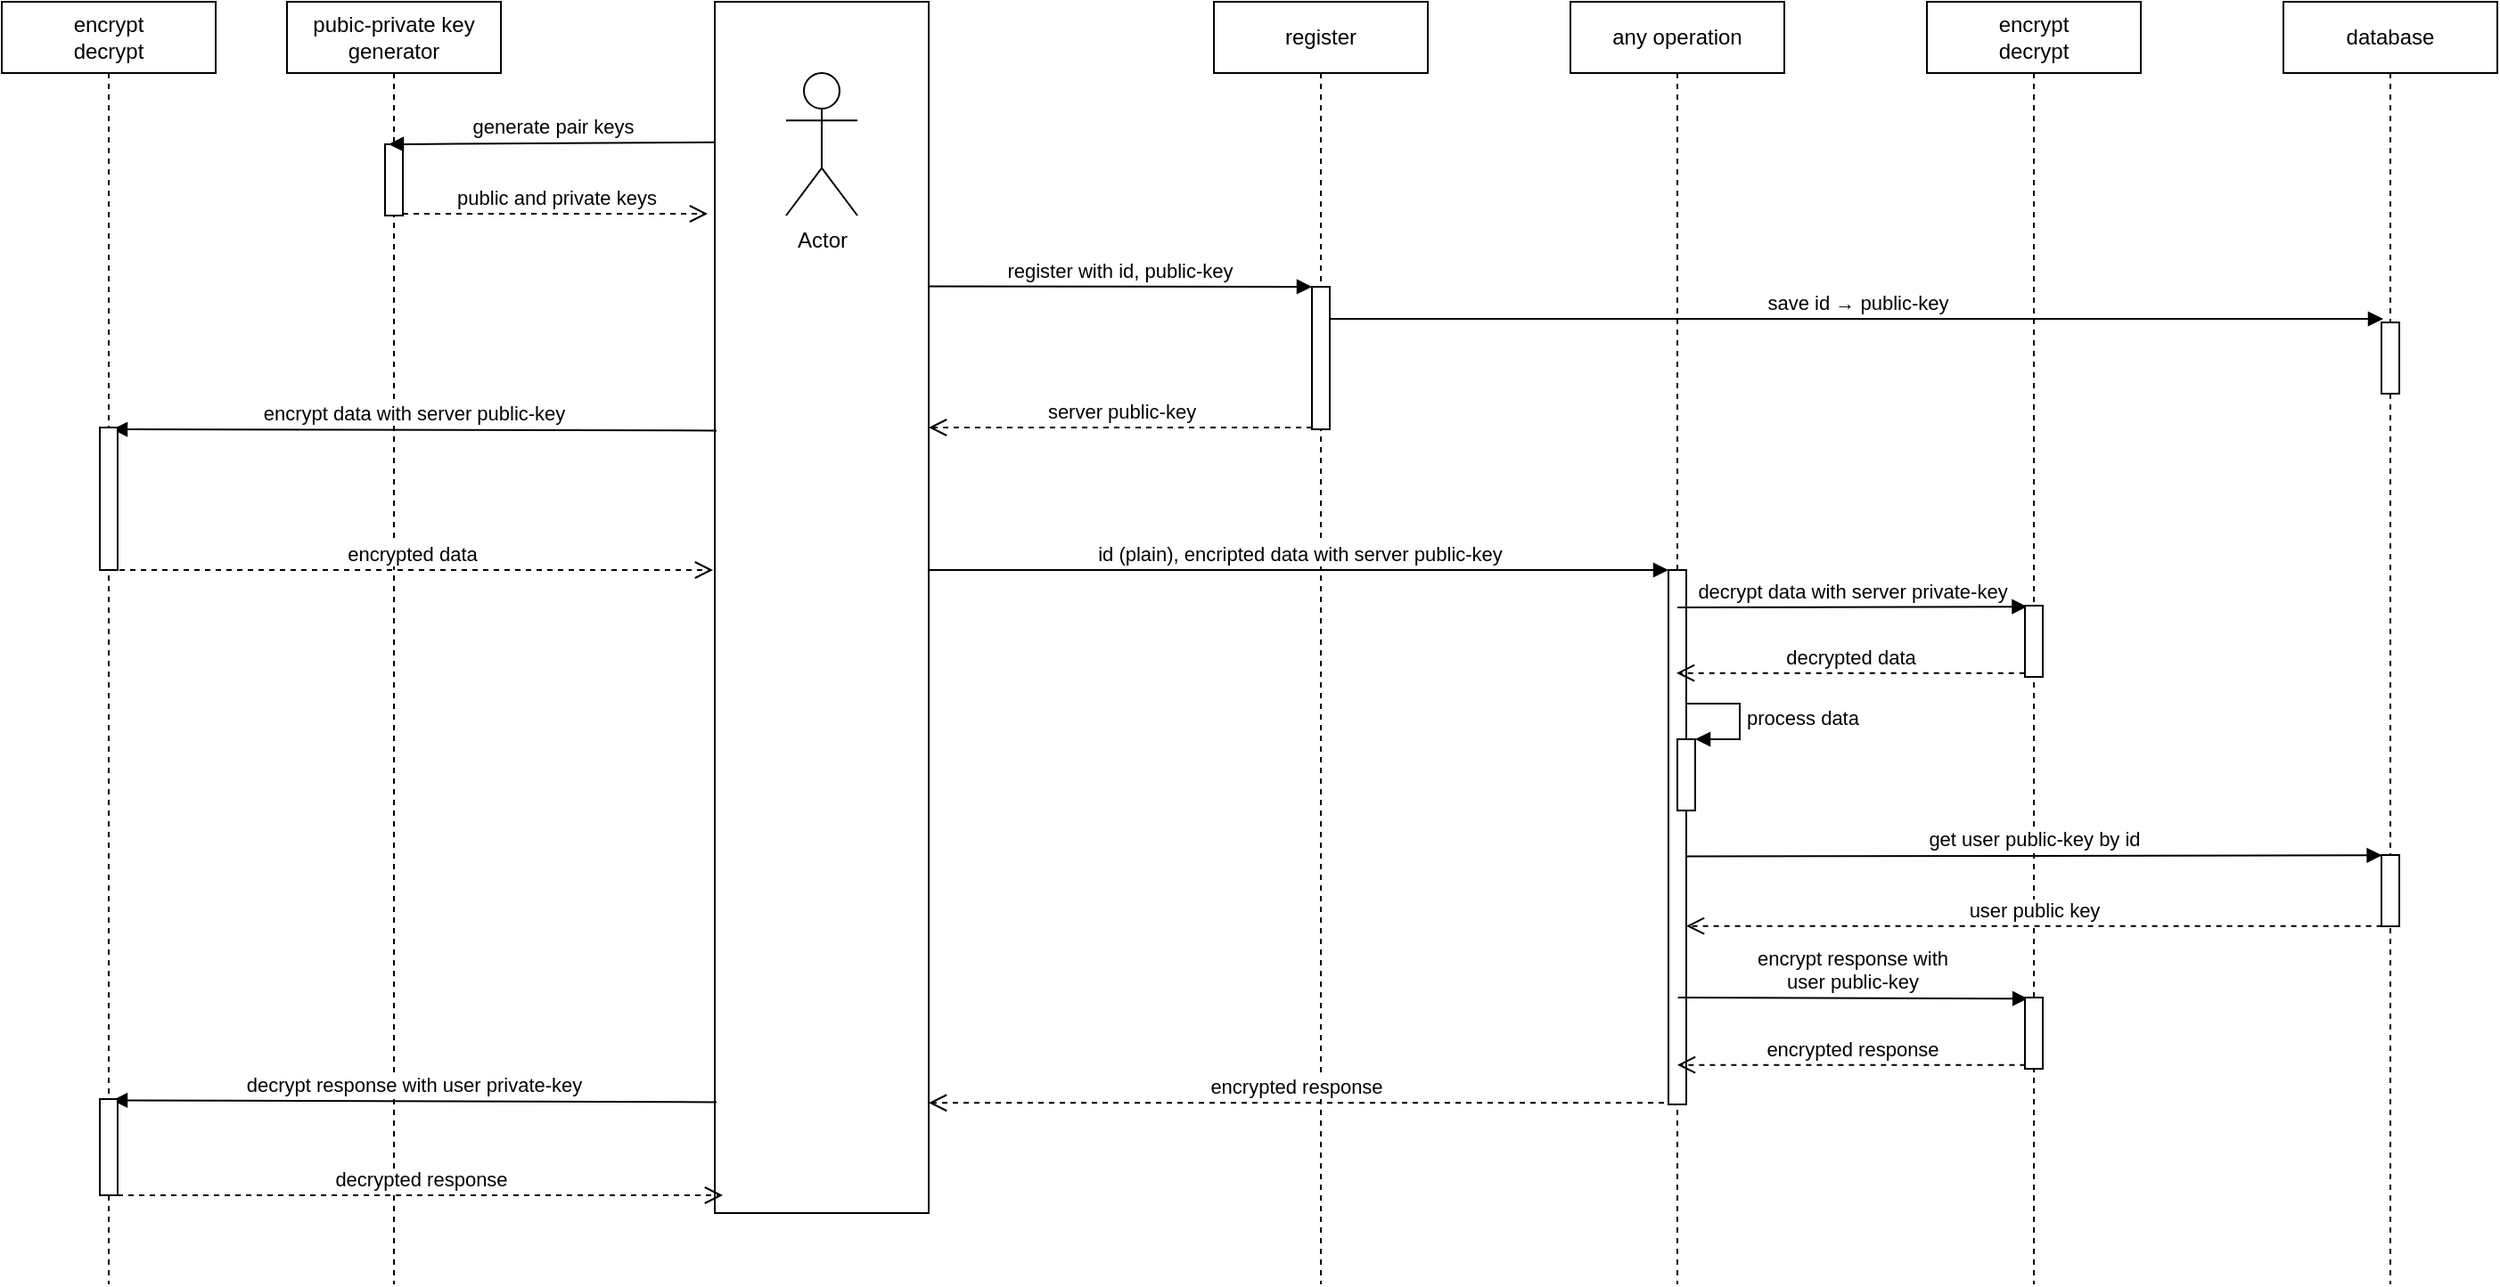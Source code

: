<mxfile version="14.8.3" type="github">
  <diagram id="kaIDfWq2is6KySUgENTp" name="Page-1">
    <mxGraphModel dx="2500" dy="933" grid="1" gridSize="10" guides="1" tooltips="1" connect="1" arrows="1" fold="1" page="1" pageScale="1" pageWidth="827" pageHeight="1169" math="0" shadow="0">
      <root>
        <mxCell id="0" />
        <mxCell id="1" parent="0" />
        <mxCell id="YBk2FNRbJx5TyZ4_e6zl-1" value="" style="rounded=0;whiteSpace=wrap;html=1;" vertex="1" parent="1">
          <mxGeometry x="80" y="40" width="120" height="680" as="geometry" />
        </mxCell>
        <mxCell id="R2GP-VmPaLIOqLiM8zcK-8" value="Actor" style="shape=umlActor;verticalLabelPosition=bottom;verticalAlign=top;html=1;" parent="1" vertex="1">
          <mxGeometry x="120" y="80" width="40" height="80" as="geometry" />
        </mxCell>
        <mxCell id="R2GP-VmPaLIOqLiM8zcK-9" value="pubic-private key&lt;br&gt;generator" style="shape=umlLifeline;perimeter=lifelinePerimeter;whiteSpace=wrap;html=1;container=1;collapsible=0;recursiveResize=0;outlineConnect=0;" parent="1" vertex="1">
          <mxGeometry x="-160" y="40" width="120" height="720" as="geometry" />
        </mxCell>
        <mxCell id="R2GP-VmPaLIOqLiM8zcK-23" value="" style="html=1;points=[];perimeter=orthogonalPerimeter;" parent="R2GP-VmPaLIOqLiM8zcK-9" vertex="1">
          <mxGeometry x="55" y="80" width="10" height="40" as="geometry" />
        </mxCell>
        <mxCell id="R2GP-VmPaLIOqLiM8zcK-12" value="register" style="shape=umlLifeline;perimeter=lifelinePerimeter;whiteSpace=wrap;html=1;container=1;collapsible=0;recursiveResize=0;outlineConnect=0;" parent="1" vertex="1">
          <mxGeometry x="360" y="40" width="120" height="720" as="geometry" />
        </mxCell>
        <mxCell id="R2GP-VmPaLIOqLiM8zcK-28" value="" style="html=1;points=[];perimeter=orthogonalPerimeter;" parent="R2GP-VmPaLIOqLiM8zcK-12" vertex="1">
          <mxGeometry x="55" y="160" width="10" height="80" as="geometry" />
        </mxCell>
        <mxCell id="R2GP-VmPaLIOqLiM8zcK-13" value="&lt;div&gt;any operation&lt;/div&gt;" style="shape=umlLifeline;perimeter=lifelinePerimeter;whiteSpace=wrap;html=1;container=1;collapsible=0;recursiveResize=0;outlineConnect=0;" parent="1" vertex="1">
          <mxGeometry x="560" y="40" width="120" height="720" as="geometry" />
        </mxCell>
        <mxCell id="R2GP-VmPaLIOqLiM8zcK-34" value="" style="html=1;points=[];perimeter=orthogonalPerimeter;" parent="R2GP-VmPaLIOqLiM8zcK-13" vertex="1">
          <mxGeometry x="55" y="319" width="10" height="300" as="geometry" />
        </mxCell>
        <mxCell id="R2GP-VmPaLIOqLiM8zcK-44" value="decrypt data with server private-key " style="html=1;verticalAlign=bottom;endArrow=block;entryX=0.124;entryY=0.015;entryDx=0;entryDy=0;entryPerimeter=0;" parent="R2GP-VmPaLIOqLiM8zcK-13" target="R2GP-VmPaLIOqLiM8zcK-41" edge="1">
          <mxGeometry width="80" relative="1" as="geometry">
            <mxPoint x="60" y="340" as="sourcePoint" />
            <mxPoint x="140" y="339" as="targetPoint" />
          </mxGeometry>
        </mxCell>
        <mxCell id="R2GP-VmPaLIOqLiM8zcK-46" value="" style="html=1;points=[];perimeter=orthogonalPerimeter;" parent="R2GP-VmPaLIOqLiM8zcK-13" vertex="1">
          <mxGeometry x="60" y="414" width="10" height="40" as="geometry" />
        </mxCell>
        <mxCell id="R2GP-VmPaLIOqLiM8zcK-47" value="process data" style="edgeStyle=orthogonalEdgeStyle;html=1;align=left;spacingLeft=2;endArrow=block;rounded=0;entryX=1;entryY=0;" parent="R2GP-VmPaLIOqLiM8zcK-13" target="R2GP-VmPaLIOqLiM8zcK-46" edge="1">
          <mxGeometry relative="1" as="geometry">
            <mxPoint x="65" y="394" as="sourcePoint" />
            <Array as="points">
              <mxPoint x="95" y="394" />
            </Array>
          </mxGeometry>
        </mxCell>
        <mxCell id="R2GP-VmPaLIOqLiM8zcK-14" value="database" style="shape=umlLifeline;perimeter=lifelinePerimeter;whiteSpace=wrap;html=1;container=1;collapsible=0;recursiveResize=0;outlineConnect=0;" parent="1" vertex="1">
          <mxGeometry x="960" y="40" width="120" height="720" as="geometry" />
        </mxCell>
        <mxCell id="R2GP-VmPaLIOqLiM8zcK-53" value="" style="html=1;points=[];perimeter=orthogonalPerimeter;" parent="R2GP-VmPaLIOqLiM8zcK-14" vertex="1">
          <mxGeometry x="55" y="180" width="10" height="40" as="geometry" />
        </mxCell>
        <mxCell id="R2GP-VmPaLIOqLiM8zcK-25" value="&lt;div&gt;generate pair keys&lt;/div&gt;" style="html=1;verticalAlign=bottom;endArrow=block;entryX=0.2;entryY=0;entryDx=0;entryDy=0;entryPerimeter=0;exitX=0;exitY=0.116;exitDx=0;exitDy=0;exitPerimeter=0;" parent="1" source="YBk2FNRbJx5TyZ4_e6zl-1" target="R2GP-VmPaLIOqLiM8zcK-23" edge="1">
          <mxGeometry width="80" relative="1" as="geometry">
            <mxPoint y="120" as="sourcePoint" />
            <mxPoint x="160" y="130" as="targetPoint" />
          </mxGeometry>
        </mxCell>
        <mxCell id="R2GP-VmPaLIOqLiM8zcK-26" value="public and private keys" style="html=1;verticalAlign=bottom;endArrow=open;dashed=1;endSize=8;entryX=-0.033;entryY=0.175;entryDx=0;entryDy=0;entryPerimeter=0;" parent="1" target="YBk2FNRbJx5TyZ4_e6zl-1" edge="1" source="R2GP-VmPaLIOqLiM8zcK-23">
          <mxGeometry relative="1" as="geometry">
            <mxPoint x="50" y="150" as="sourcePoint" />
            <mxPoint x="10" y="270" as="targetPoint" />
          </mxGeometry>
        </mxCell>
        <mxCell id="R2GP-VmPaLIOqLiM8zcK-37" value="encrypt&lt;br&gt;decrypt" style="shape=umlLifeline;perimeter=lifelinePerimeter;whiteSpace=wrap;html=1;container=1;collapsible=0;recursiveResize=0;outlineConnect=0;" parent="1" vertex="1">
          <mxGeometry x="760" y="40" width="120" height="720" as="geometry" />
        </mxCell>
        <mxCell id="R2GP-VmPaLIOqLiM8zcK-41" value="" style="html=1;points=[];perimeter=orthogonalPerimeter;" parent="R2GP-VmPaLIOqLiM8zcK-37" vertex="1">
          <mxGeometry x="55" y="339" width="10" height="40" as="geometry" />
        </mxCell>
        <mxCell id="R2GP-VmPaLIOqLiM8zcK-38" value="get user public-key by id" style="html=1;verticalAlign=bottom;endArrow=block;exitX=1;exitY=0.536;exitDx=0;exitDy=0;exitPerimeter=0;entryX=0.03;entryY=0.004;entryDx=0;entryDy=0;entryPerimeter=0;" parent="1" source="R2GP-VmPaLIOqLiM8zcK-34" target="R2GP-VmPaLIOqLiM8zcK-42" edge="1">
          <mxGeometry width="80" relative="1" as="geometry">
            <mxPoint x="890" y="329" as="sourcePoint" />
            <mxPoint x="1010" y="516" as="targetPoint" />
            <Array as="points" />
          </mxGeometry>
        </mxCell>
        <mxCell id="R2GP-VmPaLIOqLiM8zcK-42" value="" style="html=1;points=[];perimeter=orthogonalPerimeter;" parent="1" vertex="1">
          <mxGeometry x="1015" y="519" width="10" height="40" as="geometry" />
        </mxCell>
        <mxCell id="R2GP-VmPaLIOqLiM8zcK-45" value="decrypted data" style="html=1;verticalAlign=bottom;endArrow=open;dashed=1;endSize=8;exitX=-0.014;exitY=0.946;exitDx=0;exitDy=0;exitPerimeter=0;" parent="1" source="R2GP-VmPaLIOqLiM8zcK-41" edge="1">
          <mxGeometry relative="1" as="geometry">
            <mxPoint x="800" y="409" as="sourcePoint" />
            <mxPoint x="619.5" y="416.84" as="targetPoint" />
          </mxGeometry>
        </mxCell>
        <mxCell id="R2GP-VmPaLIOqLiM8zcK-39" value="user public key" style="html=1;verticalAlign=bottom;endArrow=open;dashed=1;endSize=8;exitX=0.03;exitY=0.996;exitDx=0;exitDy=0;exitPerimeter=0;" parent="1" source="R2GP-VmPaLIOqLiM8zcK-42" target="R2GP-VmPaLIOqLiM8zcK-34" edge="1">
          <mxGeometry relative="1" as="geometry">
            <mxPoint x="1010" y="549" as="sourcePoint" />
            <mxPoint x="640" y="559" as="targetPoint" />
          </mxGeometry>
        </mxCell>
        <mxCell id="R2GP-VmPaLIOqLiM8zcK-48" value="encrypt response with &lt;br&gt;user public-key " style="html=1;verticalAlign=bottom;endArrow=block;entryX=0.124;entryY=0.015;entryDx=0;entryDy=0;entryPerimeter=0;" parent="1" edge="1">
          <mxGeometry width="80" relative="1" as="geometry">
            <mxPoint x="620.33" y="599.0" as="sourcePoint" />
            <mxPoint x="816.57" y="599.6" as="targetPoint" />
          </mxGeometry>
        </mxCell>
        <mxCell id="R2GP-VmPaLIOqLiM8zcK-49" value="encrypted response" style="html=1;verticalAlign=bottom;endArrow=open;dashed=1;endSize=8;exitX=-0.014;exitY=0.946;exitDx=0;exitDy=0;exitPerimeter=0;" parent="1" edge="1">
          <mxGeometry relative="1" as="geometry">
            <mxPoint x="815.19" y="636.84" as="sourcePoint" />
            <mxPoint x="619.997" y="636.84" as="targetPoint" />
          </mxGeometry>
        </mxCell>
        <mxCell id="R2GP-VmPaLIOqLiM8zcK-50" value="" style="html=1;points=[];perimeter=orthogonalPerimeter;" parent="1" vertex="1">
          <mxGeometry x="815" y="599" width="10" height="40" as="geometry" />
        </mxCell>
        <mxCell id="R2GP-VmPaLIOqLiM8zcK-51" value="save id → public-key" style="html=1;verticalAlign=bottom;endArrow=block;entryX=0.1;entryY=-0.05;entryDx=0;entryDy=0;entryPerimeter=0;exitX=1;exitY=0.225;exitDx=0;exitDy=0;exitPerimeter=0;" parent="1" source="R2GP-VmPaLIOqLiM8zcK-28" target="R2GP-VmPaLIOqLiM8zcK-53" edge="1">
          <mxGeometry width="80" relative="1" as="geometry">
            <mxPoint x="430" y="218" as="sourcePoint" />
            <mxPoint x="550" y="220" as="targetPoint" />
          </mxGeometry>
        </mxCell>
        <mxCell id="R2GP-VmPaLIOqLiM8zcK-35" value="&lt;div&gt;id (plain), encripted data with server public-key &lt;/div&gt;" style="html=1;verticalAlign=bottom;endArrow=block;entryX=0;entryY=0;" parent="1" target="R2GP-VmPaLIOqLiM8zcK-34" edge="1">
          <mxGeometry relative="1" as="geometry">
            <mxPoint x="200" y="359" as="sourcePoint" />
          </mxGeometry>
        </mxCell>
        <mxCell id="R2GP-VmPaLIOqLiM8zcK-30" value="&lt;div&gt;server public-key&lt;/div&gt;" style="html=1;verticalAlign=bottom;endArrow=open;dashed=1;endSize=8;exitX=0;exitY=0.95;" parent="1" edge="1">
          <mxGeometry relative="1" as="geometry">
            <mxPoint x="200" y="279" as="targetPoint" />
            <mxPoint x="415" y="279" as="sourcePoint" />
          </mxGeometry>
        </mxCell>
        <mxCell id="R2GP-VmPaLIOqLiM8zcK-29" value="register with id, public-key" style="html=1;verticalAlign=bottom;endArrow=block;entryX=0;entryY=0;exitX=1;exitY=0.235;exitDx=0;exitDy=0;exitPerimeter=0;" parent="1" target="R2GP-VmPaLIOqLiM8zcK-28" edge="1" source="YBk2FNRbJx5TyZ4_e6zl-1">
          <mxGeometry relative="1" as="geometry">
            <mxPoint x="210" y="200" as="sourcePoint" />
          </mxGeometry>
        </mxCell>
        <mxCell id="R2GP-VmPaLIOqLiM8zcK-36" value="encrypted response" style="html=1;verticalAlign=bottom;endArrow=open;dashed=1;endSize=8;exitX=-0.25;exitY=0.997;exitDx=0;exitDy=0;exitPerimeter=0;entryX=1;entryY=0.909;entryDx=0;entryDy=0;entryPerimeter=0;" parent="1" source="R2GP-VmPaLIOqLiM8zcK-34" edge="1" target="YBk2FNRbJx5TyZ4_e6zl-1">
          <mxGeometry relative="1" as="geometry">
            <mxPoint x="210" y="658" as="targetPoint" />
          </mxGeometry>
        </mxCell>
        <mxCell id="YBk2FNRbJx5TyZ4_e6zl-4" value="encrypt data with server public-key" style="html=1;verticalAlign=bottom;endArrow=block;entryX=0.7;entryY=0.013;entryDx=0;entryDy=0;entryPerimeter=0;exitX=0.008;exitY=0.354;exitDx=0;exitDy=0;exitPerimeter=0;" edge="1" target="YBk2FNRbJx5TyZ4_e6zl-3" parent="1" source="YBk2FNRbJx5TyZ4_e6zl-1">
          <mxGeometry relative="1" as="geometry">
            <mxPoint x="70" y="280" as="sourcePoint" />
            <mxPoint x="-90" y="280" as="targetPoint" />
          </mxGeometry>
        </mxCell>
        <mxCell id="YBk2FNRbJx5TyZ4_e6zl-5" value="encrypted data" style="html=1;verticalAlign=bottom;endArrow=open;dashed=1;endSize=8;" edge="1" source="YBk2FNRbJx5TyZ4_e6zl-6" parent="1">
          <mxGeometry relative="1" as="geometry">
            <mxPoint x="79" y="359" as="targetPoint" />
            <mxPoint x="-98" y="359" as="sourcePoint" />
          </mxGeometry>
        </mxCell>
        <mxCell id="YBk2FNRbJx5TyZ4_e6zl-6" value="encrypt&lt;br&gt;decrypt" style="shape=umlLifeline;perimeter=lifelinePerimeter;whiteSpace=wrap;html=1;container=1;collapsible=0;recursiveResize=0;outlineConnect=0;" vertex="1" parent="1">
          <mxGeometry x="-320" y="40" width="120" height="720" as="geometry" />
        </mxCell>
        <mxCell id="YBk2FNRbJx5TyZ4_e6zl-3" value="" style="html=1;points=[];perimeter=orthogonalPerimeter;" vertex="1" parent="YBk2FNRbJx5TyZ4_e6zl-6">
          <mxGeometry x="55" y="239" width="10" height="80" as="geometry" />
        </mxCell>
        <mxCell id="YBk2FNRbJx5TyZ4_e6zl-8" value="decrypt response with user private-key" style="html=1;verticalAlign=bottom;endArrow=block;entryX=0.7;entryY=0.013;entryDx=0;entryDy=0;entryPerimeter=0;exitX=0.008;exitY=0.354;exitDx=0;exitDy=0;exitPerimeter=0;" edge="1" parent="1" target="YBk2FNRbJx5TyZ4_e6zl-10">
          <mxGeometry relative="1" as="geometry">
            <mxPoint x="80.96" y="657.72" as="sourcePoint" />
            <mxPoint x="-90" y="657" as="targetPoint" />
          </mxGeometry>
        </mxCell>
        <mxCell id="YBk2FNRbJx5TyZ4_e6zl-9" value="decrypted response" style="html=1;verticalAlign=bottom;endArrow=open;dashed=1;endSize=8;" edge="1" parent="1">
          <mxGeometry relative="1" as="geometry">
            <mxPoint x="84.5" y="710" as="targetPoint" />
            <mxPoint x="-255" y="710" as="sourcePoint" />
          </mxGeometry>
        </mxCell>
        <mxCell id="YBk2FNRbJx5TyZ4_e6zl-10" value="" style="html=1;points=[];perimeter=orthogonalPerimeter;" vertex="1" parent="1">
          <mxGeometry x="-265" y="656" width="10" height="54" as="geometry" />
        </mxCell>
      </root>
    </mxGraphModel>
  </diagram>
</mxfile>
